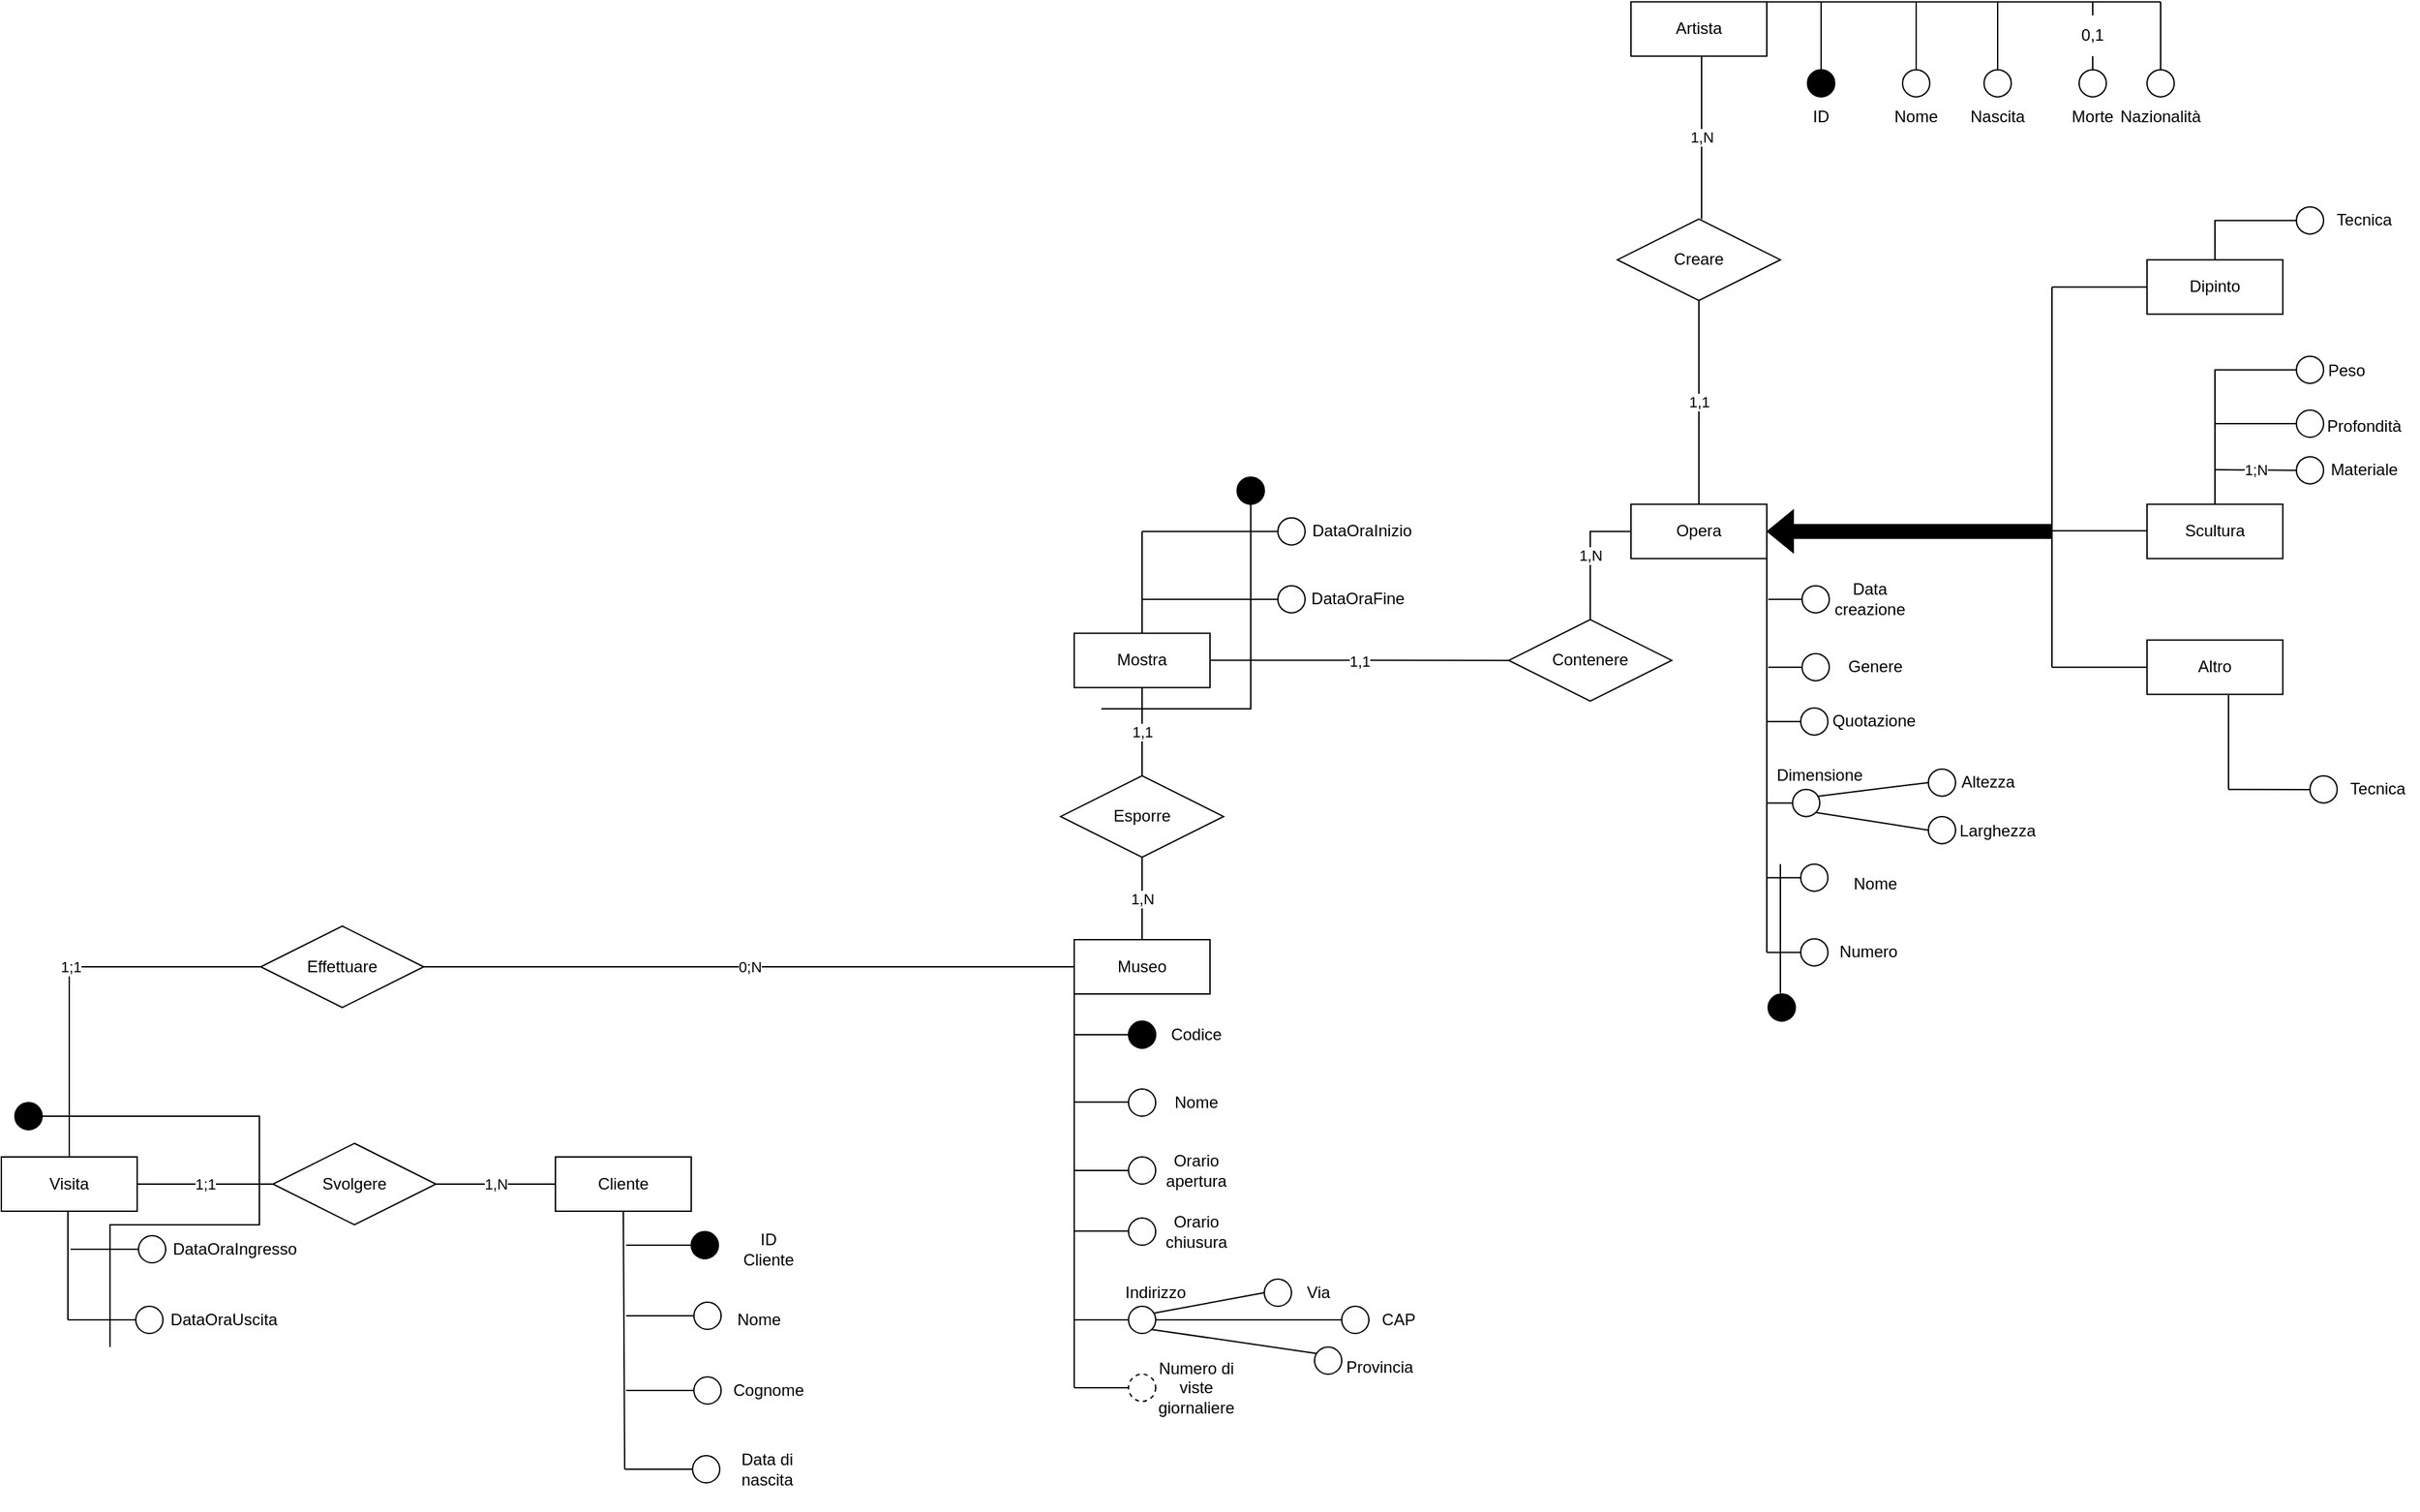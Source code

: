 <mxfile version="16.5.6" type="github">
  <diagram id="pRp5pYKJ7V6GexvSdnNf" name="Page-1">
    <mxGraphModel dx="2169" dy="1517" grid="1" gridSize="10" guides="1" tooltips="1" connect="1" arrows="1" fold="1" page="1" pageScale="1" pageWidth="1600" pageHeight="1200" math="0" shadow="0">
      <root>
        <mxCell id="0" />
        <mxCell id="1" parent="0" />
        <mxCell id="dOw12Z6l-U72ll8-Qn8J-1" value="Museo" style="whiteSpace=wrap;html=1;align=center;" parent="1" vertex="1">
          <mxGeometry x="230" y="630" width="100" height="40" as="geometry" />
        </mxCell>
        <mxCell id="dOw12Z6l-U72ll8-Qn8J-2" value="Opera" style="whiteSpace=wrap;html=1;align=center;" parent="1" vertex="1">
          <mxGeometry x="640" y="309.34" width="100" height="40" as="geometry" />
        </mxCell>
        <mxCell id="dOw12Z6l-U72ll8-Qn8J-3" value="" style="shape=flexArrow;endArrow=classic;html=1;rounded=0;entryX=1;entryY=0.5;entryDx=0;entryDy=0;fillColor=#000000;" parent="1" target="dOw12Z6l-U72ll8-Qn8J-2" edge="1">
          <mxGeometry width="50" height="50" relative="1" as="geometry">
            <mxPoint x="950" y="329.34" as="sourcePoint" />
            <mxPoint x="950" y="319.34" as="targetPoint" />
          </mxGeometry>
        </mxCell>
        <mxCell id="dOw12Z6l-U72ll8-Qn8J-4" value="" style="endArrow=none;html=1;rounded=0;" parent="1" edge="1">
          <mxGeometry relative="1" as="geometry">
            <mxPoint x="950" y="429.34" as="sourcePoint" />
            <mxPoint x="950" y="149.34" as="targetPoint" />
          </mxGeometry>
        </mxCell>
        <mxCell id="dOw12Z6l-U72ll8-Qn8J-5" value="" style="endArrow=none;html=1;rounded=0;" parent="1" edge="1">
          <mxGeometry relative="1" as="geometry">
            <mxPoint x="950" y="149.34" as="sourcePoint" />
            <mxPoint x="1020" y="149.34" as="targetPoint" />
          </mxGeometry>
        </mxCell>
        <mxCell id="dOw12Z6l-U72ll8-Qn8J-6" value="" style="endArrow=none;html=1;rounded=0;" parent="1" edge="1">
          <mxGeometry relative="1" as="geometry">
            <mxPoint x="950" y="328.84" as="sourcePoint" />
            <mxPoint x="1020" y="328.84" as="targetPoint" />
          </mxGeometry>
        </mxCell>
        <mxCell id="dOw12Z6l-U72ll8-Qn8J-7" value="" style="endArrow=none;html=1;rounded=0;" parent="1" edge="1">
          <mxGeometry relative="1" as="geometry">
            <mxPoint x="950" y="429.34" as="sourcePoint" />
            <mxPoint x="1020" y="429.34" as="targetPoint" />
          </mxGeometry>
        </mxCell>
        <mxCell id="dOw12Z6l-U72ll8-Qn8J-8" value="Dipinto" style="whiteSpace=wrap;html=1;align=center;" parent="1" vertex="1">
          <mxGeometry x="1020" y="129.34" width="100" height="40" as="geometry" />
        </mxCell>
        <mxCell id="dOw12Z6l-U72ll8-Qn8J-9" value="Scultura" style="whiteSpace=wrap;html=1;align=center;" parent="1" vertex="1">
          <mxGeometry x="1020" y="309.34" width="100" height="40" as="geometry" />
        </mxCell>
        <mxCell id="dOw12Z6l-U72ll8-Qn8J-10" value="Altro" style="whiteSpace=wrap;html=1;align=center;" parent="1" vertex="1">
          <mxGeometry x="1020" y="409.34" width="100" height="40" as="geometry" />
        </mxCell>
        <mxCell id="dOw12Z6l-U72ll8-Qn8J-11" value="0;N" style="endArrow=none;html=1;rounded=0;entryX=0;entryY=0.5;entryDx=0;entryDy=0;exitX=1;exitY=0.5;exitDx=0;exitDy=0;" parent="1" source="dOw12Z6l-U72ll8-Qn8J-13" target="dOw12Z6l-U72ll8-Qn8J-1" edge="1">
          <mxGeometry relative="1" as="geometry">
            <mxPoint x="-100" y="460" as="sourcePoint" />
            <mxPoint x="370" y="490" as="targetPoint" />
          </mxGeometry>
        </mxCell>
        <mxCell id="dOw12Z6l-U72ll8-Qn8J-12" value="Cliente" style="whiteSpace=wrap;html=1;align=center;" parent="1" vertex="1">
          <mxGeometry x="-152" y="790" width="100" height="40" as="geometry" />
        </mxCell>
        <mxCell id="dOw12Z6l-U72ll8-Qn8J-13" value="Effettuare" style="shape=rhombus;perimeter=rhombusPerimeter;whiteSpace=wrap;html=1;align=center;" parent="1" vertex="1">
          <mxGeometry x="-369" y="620" width="120" height="60" as="geometry" />
        </mxCell>
        <mxCell id="dOw12Z6l-U72ll8-Qn8J-14" value="" style="endArrow=none;html=1;rounded=0;entryX=0.69;entryY=1;entryDx=0;entryDy=0;entryPerimeter=0;" parent="1" edge="1">
          <mxGeometry relative="1" as="geometry">
            <mxPoint x="740" y="639.34" as="sourcePoint" />
            <mxPoint x="740.0" y="349.34" as="targetPoint" />
          </mxGeometry>
        </mxCell>
        <mxCell id="dOw12Z6l-U72ll8-Qn8J-15" value="" style="endArrow=none;html=1;rounded=0;entryX=0;entryY=0.5;entryDx=0;entryDy=0;" parent="1" edge="1">
          <mxGeometry relative="1" as="geometry">
            <mxPoint x="740" y="639.34" as="sourcePoint" />
            <mxPoint x="765.0" y="639.34" as="targetPoint" />
          </mxGeometry>
        </mxCell>
        <mxCell id="dOw12Z6l-U72ll8-Qn8J-16" value="" style="endArrow=none;html=1;rounded=0;entryX=0;entryY=0.5;entryDx=0;entryDy=0;" parent="1" edge="1">
          <mxGeometry relative="1" as="geometry">
            <mxPoint x="740" y="529.34" as="sourcePoint" />
            <mxPoint x="760" y="529.34" as="targetPoint" />
          </mxGeometry>
        </mxCell>
        <mxCell id="dOw12Z6l-U72ll8-Qn8J-17" value="" style="endArrow=none;html=1;rounded=0;entryX=0;entryY=0.5;entryDx=0;entryDy=0;" parent="1" edge="1">
          <mxGeometry relative="1" as="geometry">
            <mxPoint x="740" y="469.34" as="sourcePoint" />
            <mxPoint x="765" y="469.34" as="targetPoint" />
          </mxGeometry>
        </mxCell>
        <mxCell id="dOw12Z6l-U72ll8-Qn8J-18" value="" style="endArrow=none;html=1;rounded=0;entryX=0;entryY=0.5;entryDx=0;entryDy=0;" parent="1" edge="1">
          <mxGeometry relative="1" as="geometry">
            <mxPoint x="741" y="429.34" as="sourcePoint" />
            <mxPoint x="766" y="429.34" as="targetPoint" />
          </mxGeometry>
        </mxCell>
        <mxCell id="dOw12Z6l-U72ll8-Qn8J-19" value="" style="endArrow=none;html=1;rounded=0;entryX=0;entryY=0.5;entryDx=0;entryDy=0;" parent="1" edge="1">
          <mxGeometry relative="1" as="geometry">
            <mxPoint x="740" y="584.34" as="sourcePoint" />
            <mxPoint x="765" y="584.34" as="targetPoint" />
          </mxGeometry>
        </mxCell>
        <mxCell id="dOw12Z6l-U72ll8-Qn8J-21" value="" style="endArrow=none;html=1;rounded=0;exitX=1;exitY=1;exitDx=0;exitDy=0;entryX=0;entryY=0.5;entryDx=0;entryDy=0;" parent="1" source="dOw12Z6l-U72ll8-Qn8J-61" edge="1" target="dOw12Z6l-U72ll8-Qn8J-67">
          <mxGeometry relative="1" as="geometry">
            <mxPoint x="779" y="534.34" as="sourcePoint" />
            <mxPoint x="899" y="554.34" as="targetPoint" />
          </mxGeometry>
        </mxCell>
        <mxCell id="dOw12Z6l-U72ll8-Qn8J-22" value="Contenere" style="shape=rhombus;perimeter=rhombusPerimeter;whiteSpace=wrap;html=1;align=center;" parent="1" vertex="1">
          <mxGeometry x="550" y="394.34" width="120" height="60" as="geometry" />
        </mxCell>
        <mxCell id="dOw12Z6l-U72ll8-Qn8J-23" value="1,N" style="endArrow=none;html=1;rounded=0;exitX=0.5;exitY=0;exitDx=0;exitDy=0;entryX=0;entryY=0.5;entryDx=0;entryDy=0;" parent="1" source="dOw12Z6l-U72ll8-Qn8J-22" target="dOw12Z6l-U72ll8-Qn8J-2" edge="1">
          <mxGeometry relative="1" as="geometry">
            <mxPoint x="590" y="509.34" as="sourcePoint" />
            <mxPoint x="610" y="329.34" as="targetPoint" />
            <Array as="points">
              <mxPoint x="610" y="329.34" />
            </Array>
          </mxGeometry>
        </mxCell>
        <mxCell id="dOw12Z6l-U72ll8-Qn8J-24" value="Creare" style="shape=rhombus;perimeter=rhombusPerimeter;whiteSpace=wrap;html=1;align=center;" parent="1" vertex="1">
          <mxGeometry x="630" y="99.34" width="120" height="60" as="geometry" />
        </mxCell>
        <mxCell id="dOw12Z6l-U72ll8-Qn8J-25" value="1,1" style="endArrow=none;html=1;rounded=0;exitX=0.5;exitY=0;exitDx=0;exitDy=0;entryX=0.5;entryY=1;entryDx=0;entryDy=0;" parent="1" source="dOw12Z6l-U72ll8-Qn8J-2" target="dOw12Z6l-U72ll8-Qn8J-24" edge="1">
          <mxGeometry relative="1" as="geometry">
            <mxPoint x="290" y="479.34" as="sourcePoint" />
            <mxPoint x="290" y="369.34" as="targetPoint" />
          </mxGeometry>
        </mxCell>
        <mxCell id="dOw12Z6l-U72ll8-Qn8J-26" value="Artista" style="whiteSpace=wrap;html=1;align=center;" parent="1" vertex="1">
          <mxGeometry x="640" y="-60.66" width="100" height="40" as="geometry" />
        </mxCell>
        <mxCell id="dOw12Z6l-U72ll8-Qn8J-27" value="1,N" style="endArrow=none;html=1;rounded=0;exitX=0.5;exitY=0;exitDx=0;exitDy=0;entryX=0.5;entryY=1;entryDx=0;entryDy=0;" parent="1" edge="1">
          <mxGeometry relative="1" as="geometry">
            <mxPoint x="692" y="99.34" as="sourcePoint" />
            <mxPoint x="692" y="-20.66" as="targetPoint" />
          </mxGeometry>
        </mxCell>
        <mxCell id="dOw12Z6l-U72ll8-Qn8J-28" value="" style="endArrow=none;html=1;rounded=0;entryX=0;entryY=0.5;entryDx=0;entryDy=0;" parent="1" edge="1">
          <mxGeometry relative="1" as="geometry">
            <mxPoint x="741" y="379.34" as="sourcePoint" />
            <mxPoint x="768.0" y="379.34" as="targetPoint" />
          </mxGeometry>
        </mxCell>
        <mxCell id="dOw12Z6l-U72ll8-Qn8J-29" value="" style="ellipse;whiteSpace=wrap;html=1;align=center;fillColor=#000000;" parent="1" vertex="1">
          <mxGeometry x="770" y="-10.66" width="20" height="20" as="geometry" />
        </mxCell>
        <mxCell id="dOw12Z6l-U72ll8-Qn8J-30" value="" style="endArrow=none;html=1;rounded=0;exitX=1;exitY=0;exitDx=0;exitDy=0;" parent="1" source="dOw12Z6l-U72ll8-Qn8J-26" edge="1">
          <mxGeometry width="50" height="50" relative="1" as="geometry">
            <mxPoint x="745" y="-40.66" as="sourcePoint" />
            <mxPoint x="1030" y="-60.66" as="targetPoint" />
          </mxGeometry>
        </mxCell>
        <mxCell id="dOw12Z6l-U72ll8-Qn8J-31" value="" style="endArrow=none;html=1;rounded=0;" parent="1" edge="1">
          <mxGeometry width="50" height="50" relative="1" as="geometry">
            <mxPoint x="780" y="-10.66" as="sourcePoint" />
            <mxPoint x="780" y="-60.66" as="targetPoint" />
          </mxGeometry>
        </mxCell>
        <mxCell id="dOw12Z6l-U72ll8-Qn8J-32" value="&lt;div&gt;ID&lt;/div&gt;" style="text;html=1;strokeColor=none;fillColor=none;align=center;verticalAlign=middle;whiteSpace=wrap;rounded=0;" parent="1" vertex="1">
          <mxGeometry x="750" y="9.34" width="60" height="30" as="geometry" />
        </mxCell>
        <mxCell id="dOw12Z6l-U72ll8-Qn8J-33" value="" style="ellipse;whiteSpace=wrap;html=1;align=center;" parent="1" vertex="1">
          <mxGeometry x="840" y="-10.66" width="20" height="20" as="geometry" />
        </mxCell>
        <mxCell id="dOw12Z6l-U72ll8-Qn8J-34" value="" style="endArrow=none;html=1;rounded=0;" parent="1" edge="1">
          <mxGeometry width="50" height="50" relative="1" as="geometry">
            <mxPoint x="850" y="-10.66" as="sourcePoint" />
            <mxPoint x="850" y="-60.66" as="targetPoint" />
          </mxGeometry>
        </mxCell>
        <mxCell id="dOw12Z6l-U72ll8-Qn8J-35" value="&lt;div&gt;Nome&lt;/div&gt;" style="text;html=1;strokeColor=none;fillColor=none;align=center;verticalAlign=middle;whiteSpace=wrap;rounded=0;" parent="1" vertex="1">
          <mxGeometry x="820" y="9.34" width="60" height="30" as="geometry" />
        </mxCell>
        <mxCell id="dOw12Z6l-U72ll8-Qn8J-36" value="" style="ellipse;whiteSpace=wrap;html=1;align=center;" parent="1" vertex="1">
          <mxGeometry x="900" y="-10.66" width="20" height="20" as="geometry" />
        </mxCell>
        <mxCell id="dOw12Z6l-U72ll8-Qn8J-37" value="" style="endArrow=none;html=1;rounded=0;" parent="1" edge="1">
          <mxGeometry width="50" height="50" relative="1" as="geometry">
            <mxPoint x="910" y="-10.66" as="sourcePoint" />
            <mxPoint x="910" y="-60.66" as="targetPoint" />
          </mxGeometry>
        </mxCell>
        <mxCell id="dOw12Z6l-U72ll8-Qn8J-38" value="&lt;div&gt;Nascita&lt;/div&gt;" style="text;html=1;strokeColor=none;fillColor=none;align=center;verticalAlign=middle;whiteSpace=wrap;rounded=0;" parent="1" vertex="1">
          <mxGeometry x="880" y="9.34" width="60" height="30" as="geometry" />
        </mxCell>
        <mxCell id="dOw12Z6l-U72ll8-Qn8J-39" value="" style="ellipse;whiteSpace=wrap;html=1;align=center;" parent="1" vertex="1">
          <mxGeometry x="970" y="-10.66" width="20" height="20" as="geometry" />
        </mxCell>
        <mxCell id="dOw12Z6l-U72ll8-Qn8J-40" value="" style="endArrow=none;html=1;rounded=0;startArrow=none;" parent="1" source="dOw12Z6l-U72ll8-Qn8J-129" edge="1">
          <mxGeometry width="50" height="50" relative="1" as="geometry">
            <mxPoint x="980" y="-10.66" as="sourcePoint" />
            <mxPoint x="980" y="-60.66" as="targetPoint" />
          </mxGeometry>
        </mxCell>
        <mxCell id="dOw12Z6l-U72ll8-Qn8J-41" value="&lt;div&gt;Morte&lt;/div&gt;" style="text;html=1;strokeColor=none;fillColor=none;align=center;verticalAlign=middle;whiteSpace=wrap;rounded=0;" parent="1" vertex="1">
          <mxGeometry x="950" y="9.34" width="60" height="30" as="geometry" />
        </mxCell>
        <mxCell id="dOw12Z6l-U72ll8-Qn8J-42" value="" style="ellipse;whiteSpace=wrap;html=1;align=center;" parent="1" vertex="1">
          <mxGeometry x="1020" y="-10.66" width="20" height="20" as="geometry" />
        </mxCell>
        <mxCell id="dOw12Z6l-U72ll8-Qn8J-43" value="" style="endArrow=none;html=1;rounded=0;" parent="1" edge="1">
          <mxGeometry width="50" height="50" relative="1" as="geometry">
            <mxPoint x="1030" y="-10.66" as="sourcePoint" />
            <mxPoint x="1030" y="-60.66" as="targetPoint" />
          </mxGeometry>
        </mxCell>
        <mxCell id="dOw12Z6l-U72ll8-Qn8J-44" value="&lt;div&gt;Nazionalità&lt;/div&gt;" style="text;html=1;strokeColor=none;fillColor=none;align=center;verticalAlign=middle;whiteSpace=wrap;rounded=0;" parent="1" vertex="1">
          <mxGeometry x="1000" y="9.34" width="60" height="30" as="geometry" />
        </mxCell>
        <mxCell id="dOw12Z6l-U72ll8-Qn8J-45" value="&lt;div&gt;Codice&lt;/div&gt;" style="text;html=1;strokeColor=none;fillColor=none;align=center;verticalAlign=middle;whiteSpace=wrap;rounded=0;" parent="1" vertex="1">
          <mxGeometry x="290" y="685" width="60" height="30" as="geometry" />
        </mxCell>
        <mxCell id="dOw12Z6l-U72ll8-Qn8J-46" value="" style="ellipse;whiteSpace=wrap;html=1;align=center;fillColor=#000000;" parent="1" vertex="1">
          <mxGeometry x="270" y="690" width="20" height="20" as="geometry" />
        </mxCell>
        <mxCell id="dOw12Z6l-U72ll8-Qn8J-47" value="" style="endArrow=none;html=1;rounded=0;" parent="1" edge="1">
          <mxGeometry width="50" height="50" relative="1" as="geometry">
            <mxPoint x="270" y="700" as="sourcePoint" />
            <mxPoint x="230" y="700" as="targetPoint" />
          </mxGeometry>
        </mxCell>
        <mxCell id="dOw12Z6l-U72ll8-Qn8J-48" value="" style="endArrow=none;html=1;rounded=0;fillColor=#000000;" parent="1" edge="1">
          <mxGeometry width="50" height="50" relative="1" as="geometry">
            <mxPoint x="230" y="960" as="sourcePoint" />
            <mxPoint x="230" y="670" as="targetPoint" />
          </mxGeometry>
        </mxCell>
        <mxCell id="dOw12Z6l-U72ll8-Qn8J-49" value="" style="ellipse;whiteSpace=wrap;html=1;align=center;fillColor=#FFFFFF;" parent="1" vertex="1">
          <mxGeometry x="270" y="740" width="20" height="20" as="geometry" />
        </mxCell>
        <mxCell id="dOw12Z6l-U72ll8-Qn8J-50" value="" style="endArrow=none;html=1;rounded=0;" parent="1" edge="1">
          <mxGeometry width="50" height="50" relative="1" as="geometry">
            <mxPoint x="270" y="749.66" as="sourcePoint" />
            <mxPoint x="230" y="749.66" as="targetPoint" />
          </mxGeometry>
        </mxCell>
        <mxCell id="dOw12Z6l-U72ll8-Qn8J-51" value="&lt;div&gt;Nome&lt;/div&gt;" style="text;html=1;strokeColor=none;fillColor=none;align=center;verticalAlign=middle;whiteSpace=wrap;rounded=0;" parent="1" vertex="1">
          <mxGeometry x="290" y="735" width="60" height="30" as="geometry" />
        </mxCell>
        <mxCell id="dOw12Z6l-U72ll8-Qn8J-52" value="Data creazione" style="text;html=1;strokeColor=none;fillColor=none;align=center;verticalAlign=middle;whiteSpace=wrap;rounded=0;" parent="1" vertex="1">
          <mxGeometry x="786" y="364.34" width="60" height="30" as="geometry" />
        </mxCell>
        <mxCell id="dOw12Z6l-U72ll8-Qn8J-53" value="" style="ellipse;whiteSpace=wrap;html=1;aspect=fixed;fillColor=#FFFFFF;" parent="1" vertex="1">
          <mxGeometry x="766" y="369.34" width="20" height="20" as="geometry" />
        </mxCell>
        <mxCell id="dOw12Z6l-U72ll8-Qn8J-54" value="&lt;div&gt;Nome&lt;/div&gt;" style="text;html=1;strokeColor=none;fillColor=none;align=center;verticalAlign=middle;whiteSpace=wrap;rounded=0;" parent="1" vertex="1">
          <mxGeometry x="790" y="574.34" width="60" height="30" as="geometry" />
        </mxCell>
        <mxCell id="dOw12Z6l-U72ll8-Qn8J-55" value="" style="ellipse;whiteSpace=wrap;html=1;aspect=fixed;fillColor=#FFFFFF;" parent="1" vertex="1">
          <mxGeometry x="765" y="574.34" width="20" height="20" as="geometry" />
        </mxCell>
        <mxCell id="dOw12Z6l-U72ll8-Qn8J-56" value="&lt;div&gt;Genere&lt;/div&gt;" style="text;html=1;strokeColor=none;fillColor=none;align=center;verticalAlign=middle;whiteSpace=wrap;rounded=0;" parent="1" vertex="1">
          <mxGeometry x="790" y="414.34" width="60" height="30" as="geometry" />
        </mxCell>
        <mxCell id="dOw12Z6l-U72ll8-Qn8J-57" value="" style="ellipse;whiteSpace=wrap;html=1;aspect=fixed;fillColor=#FFFFFF;" parent="1" vertex="1">
          <mxGeometry x="766" y="419.34" width="20" height="20" as="geometry" />
        </mxCell>
        <mxCell id="dOw12Z6l-U72ll8-Qn8J-58" value="Quotazione" style="text;html=1;strokeColor=none;fillColor=none;align=center;verticalAlign=middle;whiteSpace=wrap;rounded=0;" parent="1" vertex="1">
          <mxGeometry x="789" y="454.34" width="60" height="30" as="geometry" />
        </mxCell>
        <mxCell id="dOw12Z6l-U72ll8-Qn8J-59" value="" style="ellipse;whiteSpace=wrap;html=1;aspect=fixed;fillColor=#FFFFFF;" parent="1" vertex="1">
          <mxGeometry x="765" y="459.34" width="20" height="20" as="geometry" />
        </mxCell>
        <mxCell id="dOw12Z6l-U72ll8-Qn8J-60" value="&lt;div&gt;Dimensione&lt;/div&gt;" style="text;html=1;strokeColor=none;fillColor=none;align=center;verticalAlign=middle;whiteSpace=wrap;rounded=0;" parent="1" vertex="1">
          <mxGeometry x="749" y="494.34" width="60" height="30" as="geometry" />
        </mxCell>
        <mxCell id="dOw12Z6l-U72ll8-Qn8J-61" value="" style="ellipse;whiteSpace=wrap;html=1;aspect=fixed;fillColor=#FFFFFF;" parent="1" vertex="1">
          <mxGeometry x="759" y="519.34" width="20" height="20" as="geometry" />
        </mxCell>
        <mxCell id="dOw12Z6l-U72ll8-Qn8J-62" value="&lt;div&gt;Altezza&lt;/div&gt;" style="text;html=1;strokeColor=none;fillColor=none;align=center;verticalAlign=middle;whiteSpace=wrap;rounded=0;" parent="1" vertex="1">
          <mxGeometry x="873" y="499.34" width="60" height="30" as="geometry" />
        </mxCell>
        <mxCell id="dOw12Z6l-U72ll8-Qn8J-63" value="" style="ellipse;whiteSpace=wrap;html=1;aspect=fixed;fillColor=#FFFFFF;" parent="1" vertex="1">
          <mxGeometry x="859" y="504.34" width="20" height="20" as="geometry" />
        </mxCell>
        <mxCell id="dOw12Z6l-U72ll8-Qn8J-66" value="&lt;div&gt;Larghezza&lt;/div&gt;" style="text;html=1;strokeColor=none;fillColor=none;align=center;verticalAlign=middle;whiteSpace=wrap;rounded=0;" parent="1" vertex="1">
          <mxGeometry x="880" y="535.34" width="60" height="30" as="geometry" />
        </mxCell>
        <mxCell id="dOw12Z6l-U72ll8-Qn8J-67" value="" style="ellipse;whiteSpace=wrap;html=1;aspect=fixed;fillColor=#FFFFFF;" parent="1" vertex="1">
          <mxGeometry x="859" y="539.34" width="20" height="20" as="geometry" />
        </mxCell>
        <mxCell id="dOw12Z6l-U72ll8-Qn8J-68" value="Numero" style="text;html=1;strokeColor=none;fillColor=none;align=center;verticalAlign=middle;whiteSpace=wrap;rounded=0;" parent="1" vertex="1">
          <mxGeometry x="785" y="624.34" width="60" height="30" as="geometry" />
        </mxCell>
        <mxCell id="dOw12Z6l-U72ll8-Qn8J-69" value="" style="ellipse;whiteSpace=wrap;html=1;align=center;fillColor=#FFFFFF;" parent="1" vertex="1">
          <mxGeometry x="765" y="629.34" width="20" height="20" as="geometry" />
        </mxCell>
        <mxCell id="dOw12Z6l-U72ll8-Qn8J-70" value="" style="endArrow=none;html=1;rounded=0;fillColor=#000000;exitX=0.5;exitY=0;exitDx=0;exitDy=0;" parent="1" source="dOw12Z6l-U72ll8-Qn8J-8" edge="1">
          <mxGeometry width="50" height="50" relative="1" as="geometry">
            <mxPoint x="1050" y="114.34" as="sourcePoint" />
            <mxPoint x="1070" y="100" as="targetPoint" />
          </mxGeometry>
        </mxCell>
        <mxCell id="dOw12Z6l-U72ll8-Qn8J-71" value="" style="ellipse;whiteSpace=wrap;html=1;align=center;" parent="1" vertex="1">
          <mxGeometry x="1130" y="90.34" width="20" height="20" as="geometry" />
        </mxCell>
        <mxCell id="dOw12Z6l-U72ll8-Qn8J-72" value="" style="endArrow=none;html=1;rounded=0;" parent="1" target="dOw12Z6l-U72ll8-Qn8J-71" edge="1">
          <mxGeometry relative="1" as="geometry">
            <mxPoint x="1070" y="100.34" as="sourcePoint" />
            <mxPoint x="1130" y="100.34" as="targetPoint" />
          </mxGeometry>
        </mxCell>
        <mxCell id="dOw12Z6l-U72ll8-Qn8J-73" value="&lt;div&gt;Tecnica&lt;/div&gt;" style="text;html=1;strokeColor=none;fillColor=none;align=center;verticalAlign=middle;whiteSpace=wrap;rounded=0;" parent="1" vertex="1">
          <mxGeometry x="1150" y="85.34" width="60" height="30" as="geometry" />
        </mxCell>
        <mxCell id="dOw12Z6l-U72ll8-Qn8J-74" value="" style="endArrow=none;html=1;rounded=0;fillColor=#000000;exitX=0.5;exitY=0;exitDx=0;exitDy=0;" parent="1" edge="1">
          <mxGeometry width="50" height="50" relative="1" as="geometry">
            <mxPoint x="1070" y="309.34" as="sourcePoint" />
            <mxPoint x="1070" y="210" as="targetPoint" />
          </mxGeometry>
        </mxCell>
        <mxCell id="dOw12Z6l-U72ll8-Qn8J-75" value="" style="ellipse;whiteSpace=wrap;html=1;align=center;" parent="1" vertex="1">
          <mxGeometry x="1130" y="200.34" width="20" height="20" as="geometry" />
        </mxCell>
        <mxCell id="dOw12Z6l-U72ll8-Qn8J-76" value="" style="endArrow=none;html=1;rounded=0;" parent="1" target="dOw12Z6l-U72ll8-Qn8J-75" edge="1">
          <mxGeometry relative="1" as="geometry">
            <mxPoint x="1070" y="210.34" as="sourcePoint" />
            <mxPoint x="1130" y="210.34" as="targetPoint" />
          </mxGeometry>
        </mxCell>
        <mxCell id="dOw12Z6l-U72ll8-Qn8J-77" value="&lt;div&gt;Peso&lt;/div&gt;" style="text;html=1;strokeColor=none;fillColor=none;align=center;verticalAlign=middle;whiteSpace=wrap;rounded=0;" parent="1" vertex="1">
          <mxGeometry x="1137" y="196.34" width="60" height="30" as="geometry" />
        </mxCell>
        <mxCell id="dOw12Z6l-U72ll8-Qn8J-78" value="" style="ellipse;whiteSpace=wrap;html=1;align=center;" parent="1" vertex="1">
          <mxGeometry x="1130" y="274.34" width="20" height="20" as="geometry" />
        </mxCell>
        <mxCell id="dOw12Z6l-U72ll8-Qn8J-79" value="Materiale" style="text;html=1;strokeColor=none;fillColor=none;align=center;verticalAlign=middle;whiteSpace=wrap;rounded=0;" parent="1" vertex="1">
          <mxGeometry x="1150" y="269.34" width="60" height="30" as="geometry" />
        </mxCell>
        <mxCell id="dOw12Z6l-U72ll8-Qn8J-80" value="1;N" style="endArrow=none;html=1;rounded=0;" parent="1" edge="1">
          <mxGeometry relative="1" as="geometry">
            <mxPoint x="1070" y="283.92" as="sourcePoint" />
            <mxPoint x="1130" y="284.34" as="targetPoint" />
          </mxGeometry>
        </mxCell>
        <mxCell id="dOw12Z6l-U72ll8-Qn8J-81" value="" style="endArrow=none;html=1;rounded=0;fontFamily=Helvetica;fillColor=#000000;entryX=0;entryY=0.5;entryDx=0;entryDy=0;" parent="1" target="dOw12Z6l-U72ll8-Qn8J-63" edge="1">
          <mxGeometry width="50" height="50" relative="1" as="geometry">
            <mxPoint x="778" y="524.34" as="sourcePoint" />
            <mxPoint x="859" y="514.34" as="targetPoint" />
          </mxGeometry>
        </mxCell>
        <mxCell id="dOw12Z6l-U72ll8-Qn8J-82" value="" style="endArrow=none;html=1;rounded=0;fontFamily=Helvetica;fillColor=#000000;exitX=0.5;exitY=0;exitDx=0;exitDy=0;" parent="1" edge="1">
          <mxGeometry width="50" height="50" relative="1" as="geometry">
            <mxPoint x="750" y="669.34" as="sourcePoint" />
            <mxPoint x="750" y="574.34" as="targetPoint" />
          </mxGeometry>
        </mxCell>
        <mxCell id="dOw12Z6l-U72ll8-Qn8J-83" value="" style="ellipse;whiteSpace=wrap;html=1;align=center;fillColor=#000000;" parent="1" vertex="1">
          <mxGeometry x="741" y="670" width="20" height="20" as="geometry" />
        </mxCell>
        <mxCell id="dOw12Z6l-U72ll8-Qn8J-84" value="" style="ellipse;whiteSpace=wrap;html=1;align=center;fillColor=#FFFFFF;" parent="1" vertex="1">
          <mxGeometry x="270" y="790" width="20" height="20" as="geometry" />
        </mxCell>
        <mxCell id="dOw12Z6l-U72ll8-Qn8J-85" value="" style="endArrow=none;html=1;rounded=0;" parent="1" edge="1">
          <mxGeometry width="50" height="50" relative="1" as="geometry">
            <mxPoint x="270" y="800" as="sourcePoint" />
            <mxPoint x="230" y="800" as="targetPoint" />
          </mxGeometry>
        </mxCell>
        <mxCell id="dOw12Z6l-U72ll8-Qn8J-86" value="&lt;div&gt;Orario apertura&lt;/div&gt;" style="text;html=1;strokeColor=none;fillColor=none;align=center;verticalAlign=middle;whiteSpace=wrap;rounded=0;" parent="1" vertex="1">
          <mxGeometry x="290" y="785" width="60" height="30" as="geometry" />
        </mxCell>
        <mxCell id="dOw12Z6l-U72ll8-Qn8J-87" value="" style="ellipse;whiteSpace=wrap;html=1;align=center;fillColor=#FFFFFF;" parent="1" vertex="1">
          <mxGeometry x="270" y="835" width="20" height="20" as="geometry" />
        </mxCell>
        <mxCell id="dOw12Z6l-U72ll8-Qn8J-88" value="" style="endArrow=none;html=1;rounded=0;" parent="1" edge="1">
          <mxGeometry width="50" height="50" relative="1" as="geometry">
            <mxPoint x="270" y="844.66" as="sourcePoint" />
            <mxPoint x="230" y="844.66" as="targetPoint" />
          </mxGeometry>
        </mxCell>
        <mxCell id="dOw12Z6l-U72ll8-Qn8J-89" value="Orario chiusura" style="text;html=1;strokeColor=none;fillColor=none;align=center;verticalAlign=middle;whiteSpace=wrap;rounded=0;" parent="1" vertex="1">
          <mxGeometry x="290" y="830" width="60" height="30" as="geometry" />
        </mxCell>
        <mxCell id="dOw12Z6l-U72ll8-Qn8J-90" value="" style="endArrow=none;html=1;rounded=0;entryX=0;entryY=0.5;entryDx=0;entryDy=0;" parent="1" edge="1">
          <mxGeometry relative="1" as="geometry">
            <mxPoint x="290" y="910" as="sourcePoint" />
            <mxPoint x="427" y="910" as="targetPoint" />
          </mxGeometry>
        </mxCell>
        <mxCell id="dOw12Z6l-U72ll8-Qn8J-91" value="" style="endArrow=none;html=1;rounded=0;exitX=1;exitY=1;exitDx=0;exitDy=0;" parent="1" source="dOw12Z6l-U72ll8-Qn8J-93" edge="1">
          <mxGeometry relative="1" as="geometry">
            <mxPoint x="290" y="915" as="sourcePoint" />
            <mxPoint x="410" y="935" as="targetPoint" />
          </mxGeometry>
        </mxCell>
        <mxCell id="dOw12Z6l-U72ll8-Qn8J-92" value="Indirizzo" style="text;html=1;strokeColor=none;fillColor=none;align=center;verticalAlign=middle;whiteSpace=wrap;rounded=0;" parent="1" vertex="1">
          <mxGeometry x="260" y="875" width="60" height="30" as="geometry" />
        </mxCell>
        <mxCell id="dOw12Z6l-U72ll8-Qn8J-93" value="" style="ellipse;whiteSpace=wrap;html=1;aspect=fixed;fillColor=#FFFFFF;" parent="1" vertex="1">
          <mxGeometry x="270" y="900" width="20" height="20" as="geometry" />
        </mxCell>
        <mxCell id="dOw12Z6l-U72ll8-Qn8J-94" value="Via" style="text;html=1;strokeColor=none;fillColor=none;align=center;verticalAlign=middle;whiteSpace=wrap;rounded=0;" parent="1" vertex="1">
          <mxGeometry x="380" y="875" width="60" height="30" as="geometry" />
        </mxCell>
        <mxCell id="dOw12Z6l-U72ll8-Qn8J-95" value="" style="ellipse;whiteSpace=wrap;html=1;aspect=fixed;fillColor=#FFFFFF;" parent="1" vertex="1">
          <mxGeometry x="370" y="880" width="20" height="20" as="geometry" />
        </mxCell>
        <mxCell id="dOw12Z6l-U72ll8-Qn8J-96" value="CAP" style="text;html=1;strokeColor=none;fillColor=none;align=center;verticalAlign=middle;whiteSpace=wrap;rounded=0;" parent="1" vertex="1">
          <mxGeometry x="439" y="895" width="60" height="30" as="geometry" />
        </mxCell>
        <mxCell id="dOw12Z6l-U72ll8-Qn8J-97" value="" style="ellipse;whiteSpace=wrap;html=1;aspect=fixed;fillColor=#FFFFFF;" parent="1" vertex="1">
          <mxGeometry x="427" y="900" width="20" height="20" as="geometry" />
        </mxCell>
        <mxCell id="dOw12Z6l-U72ll8-Qn8J-98" value="" style="ellipse;whiteSpace=wrap;html=1;aspect=fixed;fillColor=#FFFFFF;" parent="1" vertex="1">
          <mxGeometry x="407" y="930" width="20" height="20" as="geometry" />
        </mxCell>
        <mxCell id="dOw12Z6l-U72ll8-Qn8J-99" value="" style="endArrow=none;html=1;rounded=0;fontFamily=Helvetica;fillColor=#000000;entryX=0;entryY=0.5;entryDx=0;entryDy=0;" parent="1" target="dOw12Z6l-U72ll8-Qn8J-95" edge="1">
          <mxGeometry width="50" height="50" relative="1" as="geometry">
            <mxPoint x="289" y="905" as="sourcePoint" />
            <mxPoint x="370" y="895" as="targetPoint" />
          </mxGeometry>
        </mxCell>
        <mxCell id="dOw12Z6l-U72ll8-Qn8J-100" value="Provincia" style="text;html=1;strokeColor=none;fillColor=none;align=center;verticalAlign=middle;whiteSpace=wrap;rounded=0;" parent="1" vertex="1">
          <mxGeometry x="425" y="930" width="60" height="30" as="geometry" />
        </mxCell>
        <mxCell id="dOw12Z6l-U72ll8-Qn8J-101" value="" style="endArrow=none;html=1;rounded=0;" parent="1" edge="1">
          <mxGeometry width="50" height="50" relative="1" as="geometry">
            <mxPoint x="270" y="910" as="sourcePoint" />
            <mxPoint x="230" y="910" as="targetPoint" />
          </mxGeometry>
        </mxCell>
        <mxCell id="dOw12Z6l-U72ll8-Qn8J-102" value="" style="ellipse;whiteSpace=wrap;html=1;align=center;color=black;fillColor=#000000;flipH=1;direction=south;" parent="1" vertex="1">
          <mxGeometry x="-52" y="845" width="20" height="20" as="geometry" />
        </mxCell>
        <mxCell id="dOw12Z6l-U72ll8-Qn8J-103" value="" style="endArrow=none;html=1;rounded=0;entryX=0.5;entryY=1;entryDx=0;entryDy=0;exitX=0.5;exitY=1;exitDx=0;exitDy=0;" parent="1" source="dOw12Z6l-U72ll8-Qn8J-12" edge="1">
          <mxGeometry relative="1" as="geometry">
            <mxPoint x="-499.0" y="990" as="sourcePoint" />
            <mxPoint x="-101" y="1020" as="targetPoint" />
          </mxGeometry>
        </mxCell>
        <mxCell id="dOw12Z6l-U72ll8-Qn8J-104" value="&lt;div&gt;Nome&lt;/div&gt;" style="text;html=1;strokeColor=none;fillColor=none;align=center;verticalAlign=middle;whiteSpace=wrap;rounded=0;flipH=1;direction=south;" parent="1" vertex="1">
          <mxGeometry x="-17" y="880" width="30" height="60" as="geometry" />
        </mxCell>
        <mxCell id="dOw12Z6l-U72ll8-Qn8J-105" value="&lt;div&gt;Cognome&lt;/div&gt;" style="text;html=1;strokeColor=none;fillColor=none;align=center;verticalAlign=middle;whiteSpace=wrap;rounded=0;flipH=1;direction=south;" parent="1" vertex="1">
          <mxGeometry x="-10" y="932" width="30" height="60" as="geometry" />
        </mxCell>
        <mxCell id="dOw12Z6l-U72ll8-Qn8J-106" value="&lt;div&gt;Data di nascita&lt;/div&gt;" style="text;html=1;strokeColor=none;fillColor=none;align=center;verticalAlign=middle;whiteSpace=wrap;rounded=0;flipH=1;direction=south;" parent="1" vertex="1">
          <mxGeometry x="-11" y="990" width="30" height="60" as="geometry" />
        </mxCell>
        <mxCell id="dOw12Z6l-U72ll8-Qn8J-107" value="&lt;div&gt;ID Cliente&lt;/div&gt;" style="text;html=1;strokeColor=none;fillColor=none;align=center;verticalAlign=middle;whiteSpace=wrap;rounded=0;flipH=1;direction=south;" parent="1" vertex="1">
          <mxGeometry x="-10" y="828" width="30" height="60" as="geometry" />
        </mxCell>
        <mxCell id="dOw12Z6l-U72ll8-Qn8J-108" value="" style="endArrow=none;html=1;rounded=0;" parent="1" edge="1">
          <mxGeometry relative="1" as="geometry">
            <mxPoint x="-100" y="855" as="sourcePoint" />
            <mxPoint x="-50" y="855" as="targetPoint" />
          </mxGeometry>
        </mxCell>
        <mxCell id="dOw12Z6l-U72ll8-Qn8J-109" value="" style="ellipse;whiteSpace=wrap;html=1;align=center;flipH=1;direction=south;" parent="1" vertex="1">
          <mxGeometry x="-50" y="897" width="20" height="20" as="geometry" />
        </mxCell>
        <mxCell id="dOw12Z6l-U72ll8-Qn8J-110" value="" style="endArrow=none;html=1;rounded=0;" parent="1" edge="1">
          <mxGeometry relative="1" as="geometry">
            <mxPoint x="-100" y="907" as="sourcePoint" />
            <mxPoint x="-50" y="907" as="targetPoint" />
          </mxGeometry>
        </mxCell>
        <mxCell id="dOw12Z6l-U72ll8-Qn8J-111" value="" style="ellipse;whiteSpace=wrap;html=1;align=center;flipH=1;direction=south;" parent="1" vertex="1">
          <mxGeometry x="-50" y="952" width="20" height="20" as="geometry" />
        </mxCell>
        <mxCell id="dOw12Z6l-U72ll8-Qn8J-112" value="" style="endArrow=none;html=1;rounded=0;" parent="1" edge="1">
          <mxGeometry relative="1" as="geometry">
            <mxPoint x="-100" y="962" as="sourcePoint" />
            <mxPoint x="-50" y="962" as="targetPoint" />
          </mxGeometry>
        </mxCell>
        <mxCell id="dOw12Z6l-U72ll8-Qn8J-113" value="" style="ellipse;whiteSpace=wrap;html=1;align=center;flipH=1;direction=south;" parent="1" vertex="1">
          <mxGeometry x="-51" y="1010" width="20" height="20" as="geometry" />
        </mxCell>
        <mxCell id="dOw12Z6l-U72ll8-Qn8J-114" value="" style="endArrow=none;html=1;rounded=0;" parent="1" edge="1">
          <mxGeometry relative="1" as="geometry">
            <mxPoint x="-101" y="1020" as="sourcePoint" />
            <mxPoint x="-51" y="1020" as="targetPoint" />
          </mxGeometry>
        </mxCell>
        <mxCell id="dOw12Z6l-U72ll8-Qn8J-115" value="Visita" style="whiteSpace=wrap;html=1;align=center;" parent="1" vertex="1">
          <mxGeometry x="-560" y="790" width="100" height="40" as="geometry" />
        </mxCell>
        <mxCell id="dOw12Z6l-U72ll8-Qn8J-116" value="" style="endArrow=none;html=1;rounded=0;" parent="1" edge="1">
          <mxGeometry relative="1" as="geometry">
            <mxPoint x="-511" y="910" as="sourcePoint" />
            <mxPoint x="-511" y="830" as="targetPoint" />
          </mxGeometry>
        </mxCell>
        <mxCell id="dOw12Z6l-U72ll8-Qn8J-117" value="&lt;div&gt;DataOraIngresso&lt;/div&gt;" style="text;html=1;strokeColor=none;fillColor=none;align=center;verticalAlign=middle;whiteSpace=wrap;rounded=0;" parent="1" vertex="1">
          <mxGeometry x="-418" y="843" width="60" height="30" as="geometry" />
        </mxCell>
        <mxCell id="dOw12Z6l-U72ll8-Qn8J-118" value="&lt;div&gt;DataOraUscita&lt;/div&gt;" style="text;html=1;strokeColor=none;fillColor=none;align=center;verticalAlign=middle;whiteSpace=wrap;rounded=0;" parent="1" vertex="1">
          <mxGeometry x="-426" y="895" width="60" height="30" as="geometry" />
        </mxCell>
        <mxCell id="dOw12Z6l-U72ll8-Qn8J-119" value="" style="ellipse;whiteSpace=wrap;html=1;align=center;" parent="1" vertex="1">
          <mxGeometry x="-459" y="848" width="20" height="20" as="geometry" />
        </mxCell>
        <mxCell id="dOw12Z6l-U72ll8-Qn8J-120" value="" style="endArrow=none;html=1;rounded=0;" parent="1" edge="1">
          <mxGeometry relative="1" as="geometry">
            <mxPoint x="-509" y="858" as="sourcePoint" />
            <mxPoint x="-459" y="858" as="targetPoint" />
          </mxGeometry>
        </mxCell>
        <mxCell id="dOw12Z6l-U72ll8-Qn8J-121" value="" style="ellipse;whiteSpace=wrap;html=1;align=center;" parent="1" vertex="1">
          <mxGeometry x="-461" y="900" width="20" height="20" as="geometry" />
        </mxCell>
        <mxCell id="dOw12Z6l-U72ll8-Qn8J-122" value="" style="endArrow=none;html=1;rounded=0;" parent="1" edge="1">
          <mxGeometry relative="1" as="geometry">
            <mxPoint x="-511" y="910" as="sourcePoint" />
            <mxPoint x="-461" y="910" as="targetPoint" />
          </mxGeometry>
        </mxCell>
        <mxCell id="dOw12Z6l-U72ll8-Qn8J-123" value="Svolgere" style="shape=rhombus;perimeter=rhombusPerimeter;whiteSpace=wrap;html=1;align=center;" parent="1" vertex="1">
          <mxGeometry x="-360" y="780" width="120" height="60" as="geometry" />
        </mxCell>
        <mxCell id="dOw12Z6l-U72ll8-Qn8J-124" value="1,N" style="endArrow=none;html=1;rounded=0;entryX=0;entryY=0.5;entryDx=0;entryDy=0;" parent="1" target="dOw12Z6l-U72ll8-Qn8J-12" edge="1">
          <mxGeometry relative="1" as="geometry">
            <mxPoint x="-240" y="810" as="sourcePoint" />
            <mxPoint x="-170" y="810" as="targetPoint" />
          </mxGeometry>
        </mxCell>
        <mxCell id="dOw12Z6l-U72ll8-Qn8J-125" value="1;1" style="endArrow=none;html=1;rounded=0;entryX=0;entryY=0.5;entryDx=0;entryDy=0;exitX=1;exitY=0.5;exitDx=0;exitDy=0;" parent="1" source="dOw12Z6l-U72ll8-Qn8J-115" target="dOw12Z6l-U72ll8-Qn8J-123" edge="1">
          <mxGeometry relative="1" as="geometry">
            <mxPoint x="-440" y="810" as="sourcePoint" />
            <mxPoint x="-369" y="809" as="targetPoint" />
          </mxGeometry>
        </mxCell>
        <mxCell id="dOw12Z6l-U72ll8-Qn8J-126" value="1;1" style="endArrow=none;html=1;rounded=0;entryX=0;entryY=0.5;entryDx=0;entryDy=0;" parent="1" target="dOw12Z6l-U72ll8-Qn8J-13" edge="1">
          <mxGeometry relative="1" as="geometry">
            <mxPoint x="-510" y="790" as="sourcePoint" />
            <mxPoint x="-459" y="570" as="targetPoint" />
            <Array as="points">
              <mxPoint x="-510" y="650" />
            </Array>
          </mxGeometry>
        </mxCell>
        <mxCell id="dOw12Z6l-U72ll8-Qn8J-127" value="" style="endArrow=none;html=1;rounded=0;" parent="1" edge="1">
          <mxGeometry width="50" height="50" relative="1" as="geometry">
            <mxPoint x="-530" y="760" as="sourcePoint" />
            <mxPoint x="-480" y="930" as="targetPoint" />
            <Array as="points">
              <mxPoint x="-370" y="760" />
              <mxPoint x="-370" y="840" />
              <mxPoint x="-480" y="840" />
            </Array>
          </mxGeometry>
        </mxCell>
        <mxCell id="dOw12Z6l-U72ll8-Qn8J-128" value="" style="ellipse;whiteSpace=wrap;html=1;align=center;color=black;fillColor=#000000;" parent="1" vertex="1">
          <mxGeometry x="-550" y="750" width="20" height="20" as="geometry" />
        </mxCell>
        <mxCell id="dOw12Z6l-U72ll8-Qn8J-129" value="0,1" style="text;html=1;strokeColor=none;fillColor=none;align=center;verticalAlign=middle;whiteSpace=wrap;rounded=0;" parent="1" vertex="1">
          <mxGeometry x="950" y="-50.66" width="60" height="30" as="geometry" />
        </mxCell>
        <mxCell id="dOw12Z6l-U72ll8-Qn8J-130" value="" style="endArrow=none;html=1;rounded=0;" parent="1" target="dOw12Z6l-U72ll8-Qn8J-129" edge="1">
          <mxGeometry width="50" height="50" relative="1" as="geometry">
            <mxPoint x="980" y="-10.66" as="sourcePoint" />
            <mxPoint x="980" y="-60.66" as="targetPoint" />
          </mxGeometry>
        </mxCell>
        <mxCell id="dOw12Z6l-U72ll8-Qn8J-131" value="" style="endArrow=none;html=1;rounded=0;fillColor=#000000;entryX=0.6;entryY=1.015;entryDx=0;entryDy=0;entryPerimeter=0;" parent="1" target="dOw12Z6l-U72ll8-Qn8J-10" edge="1">
          <mxGeometry width="50" height="50" relative="1" as="geometry">
            <mxPoint x="1080" y="519.34" as="sourcePoint" />
            <mxPoint x="1080" y="474.34" as="targetPoint" />
          </mxGeometry>
        </mxCell>
        <mxCell id="dOw12Z6l-U72ll8-Qn8J-132" value="" style="ellipse;whiteSpace=wrap;html=1;align=center;" parent="1" vertex="1">
          <mxGeometry x="1140" y="509.34" width="20" height="20" as="geometry" />
        </mxCell>
        <mxCell id="dOw12Z6l-U72ll8-Qn8J-133" value="" style="endArrow=none;html=1;rounded=0;" parent="1" target="dOw12Z6l-U72ll8-Qn8J-132" edge="1">
          <mxGeometry relative="1" as="geometry">
            <mxPoint x="1080" y="519.34" as="sourcePoint" />
            <mxPoint x="1140" y="519.34" as="targetPoint" />
          </mxGeometry>
        </mxCell>
        <mxCell id="dOw12Z6l-U72ll8-Qn8J-134" value="&lt;div&gt;Tecnica&lt;/div&gt;" style="text;html=1;strokeColor=none;fillColor=none;align=center;verticalAlign=middle;whiteSpace=wrap;rounded=0;" parent="1" vertex="1">
          <mxGeometry x="1160" y="504.34" width="60" height="30" as="geometry" />
        </mxCell>
        <mxCell id="dOw12Z6l-U72ll8-Qn8J-135" value="1,1" style="edgeStyle=orthogonalEdgeStyle;rounded=0;orthogonalLoop=1;jettySize=auto;html=1;endArrow=none;endFill=0;" parent="1" source="dOw12Z6l-U72ll8-Qn8J-137" target="dOw12Z6l-U72ll8-Qn8J-139" edge="1">
          <mxGeometry relative="1" as="geometry" />
        </mxCell>
        <mxCell id="dOw12Z6l-U72ll8-Qn8J-136" value="1,1" style="edgeStyle=orthogonalEdgeStyle;rounded=0;orthogonalLoop=1;jettySize=auto;html=1;endArrow=none;endFill=0;" parent="1" source="dOw12Z6l-U72ll8-Qn8J-137" edge="1">
          <mxGeometry relative="1" as="geometry">
            <mxPoint x="550" y="424.34" as="targetPoint" />
          </mxGeometry>
        </mxCell>
        <mxCell id="dOw12Z6l-U72ll8-Qn8J-137" value="Mostra" style="whiteSpace=wrap;html=1;align=center;" parent="1" vertex="1">
          <mxGeometry x="230" y="404.34" width="100" height="40" as="geometry" />
        </mxCell>
        <mxCell id="dOw12Z6l-U72ll8-Qn8J-138" value="1,N" style="edgeStyle=orthogonalEdgeStyle;rounded=0;orthogonalLoop=1;jettySize=auto;html=1;entryX=0.5;entryY=0;entryDx=0;entryDy=0;endArrow=none;endFill=0;" parent="1" source="dOw12Z6l-U72ll8-Qn8J-139" target="dOw12Z6l-U72ll8-Qn8J-1" edge="1">
          <mxGeometry relative="1" as="geometry" />
        </mxCell>
        <mxCell id="dOw12Z6l-U72ll8-Qn8J-139" value="Esporre" style="shape=rhombus;perimeter=rhombusPerimeter;whiteSpace=wrap;html=1;align=center;" parent="1" vertex="1">
          <mxGeometry x="220" y="509.34" width="120" height="60" as="geometry" />
        </mxCell>
        <mxCell id="dOw12Z6l-U72ll8-Qn8J-140" value="" style="endArrow=none;html=1;rounded=0;fillColor=#000000;exitX=0.5;exitY=0;exitDx=0;exitDy=0;" parent="1" edge="1">
          <mxGeometry width="50" height="50" relative="1" as="geometry">
            <mxPoint x="280" y="404.34" as="sourcePoint" />
            <mxPoint x="280" y="329.34" as="targetPoint" />
          </mxGeometry>
        </mxCell>
        <mxCell id="dOw12Z6l-U72ll8-Qn8J-141" value="" style="ellipse;whiteSpace=wrap;html=1;align=center;" parent="1" vertex="1">
          <mxGeometry x="380" y="319.34" width="20" height="20" as="geometry" />
        </mxCell>
        <mxCell id="dOw12Z6l-U72ll8-Qn8J-142" value="" style="endArrow=none;html=1;rounded=0;" parent="1" target="dOw12Z6l-U72ll8-Qn8J-141" edge="1">
          <mxGeometry relative="1" as="geometry">
            <mxPoint x="280" y="329.34" as="sourcePoint" />
            <mxPoint x="340" y="329.34" as="targetPoint" />
          </mxGeometry>
        </mxCell>
        <mxCell id="dOw12Z6l-U72ll8-Qn8J-143" value="DataOraInizio" style="text;html=1;strokeColor=none;fillColor=none;align=center;verticalAlign=middle;whiteSpace=wrap;rounded=0;" parent="1" vertex="1">
          <mxGeometry x="412" y="314.34" width="60" height="30" as="geometry" />
        </mxCell>
        <mxCell id="dOw12Z6l-U72ll8-Qn8J-144" value="" style="ellipse;whiteSpace=wrap;html=1;align=center;" parent="1" vertex="1">
          <mxGeometry x="380" y="369.34" width="20" height="20" as="geometry" />
        </mxCell>
        <mxCell id="dOw12Z6l-U72ll8-Qn8J-145" value="" style="endArrow=none;html=1;rounded=0;" parent="1" target="dOw12Z6l-U72ll8-Qn8J-144" edge="1">
          <mxGeometry relative="1" as="geometry">
            <mxPoint x="280" y="379.34" as="sourcePoint" />
            <mxPoint x="340" y="379.34" as="targetPoint" />
          </mxGeometry>
        </mxCell>
        <mxCell id="dOw12Z6l-U72ll8-Qn8J-146" value="&lt;div&gt;DataOraFine&lt;/div&gt;" style="text;html=1;strokeColor=none;fillColor=none;align=center;verticalAlign=middle;whiteSpace=wrap;rounded=0;" parent="1" vertex="1">
          <mxGeometry x="409" y="364.34" width="60" height="30" as="geometry" />
        </mxCell>
        <mxCell id="dOw12Z6l-U72ll8-Qn8J-147" value="" style="endArrow=none;html=1;rounded=0;" parent="1" edge="1">
          <mxGeometry width="50" height="50" relative="1" as="geometry">
            <mxPoint x="250" y="460" as="sourcePoint" />
            <mxPoint x="360" y="300" as="targetPoint" />
            <Array as="points">
              <mxPoint x="360" y="460" />
              <mxPoint x="360" y="410" />
            </Array>
          </mxGeometry>
        </mxCell>
        <mxCell id="dOw12Z6l-U72ll8-Qn8J-148" value="" style="ellipse;whiteSpace=wrap;html=1;align=center;fillColor=#000000;" parent="1" vertex="1">
          <mxGeometry x="350" y="289.34" width="20" height="20" as="geometry" />
        </mxCell>
        <mxCell id="dOw12Z6l-U72ll8-Qn8J-149" value="" style="ellipse;whiteSpace=wrap;html=1;align=center;fillColor=#FFFFFF;dashed=1;" parent="1" vertex="1">
          <mxGeometry x="270" y="950" width="20" height="20" as="geometry" />
        </mxCell>
        <mxCell id="dOw12Z6l-U72ll8-Qn8J-150" value="" style="endArrow=none;html=1;rounded=0;" parent="1" edge="1">
          <mxGeometry width="50" height="50" relative="1" as="geometry">
            <mxPoint x="270" y="960" as="sourcePoint" />
            <mxPoint x="230" y="960" as="targetPoint" />
          </mxGeometry>
        </mxCell>
        <mxCell id="dOw12Z6l-U72ll8-Qn8J-151" value="Numero di viste giornaliere" style="text;html=1;strokeColor=none;fillColor=none;align=center;verticalAlign=middle;whiteSpace=wrap;rounded=0;" parent="1" vertex="1">
          <mxGeometry x="290" y="945" width="60" height="30" as="geometry" />
        </mxCell>
        <mxCell id="jk-67ut55WxD8e-8A19K-4" value="&lt;div&gt;Profondità&lt;/div&gt;" style="text;html=1;strokeColor=none;fillColor=none;align=center;verticalAlign=middle;whiteSpace=wrap;rounded=0;" vertex="1" parent="1">
          <mxGeometry x="1150" y="237.34" width="60" height="30" as="geometry" />
        </mxCell>
        <mxCell id="jk-67ut55WxD8e-8A19K-5" value="" style="ellipse;whiteSpace=wrap;html=1;aspect=fixed;fillColor=#FFFFFF;" vertex="1" parent="1">
          <mxGeometry x="1130" y="240.0" width="20" height="20" as="geometry" />
        </mxCell>
        <mxCell id="jk-67ut55WxD8e-8A19K-6" value="" style="endArrow=none;html=1;rounded=0;entryX=0;entryY=0.5;entryDx=0;entryDy=0;" edge="1" parent="1" target="jk-67ut55WxD8e-8A19K-5">
          <mxGeometry relative="1" as="geometry">
            <mxPoint x="1070" y="250" as="sourcePoint" />
            <mxPoint x="1307" y="264.34" as="targetPoint" />
          </mxGeometry>
        </mxCell>
      </root>
    </mxGraphModel>
  </diagram>
</mxfile>
